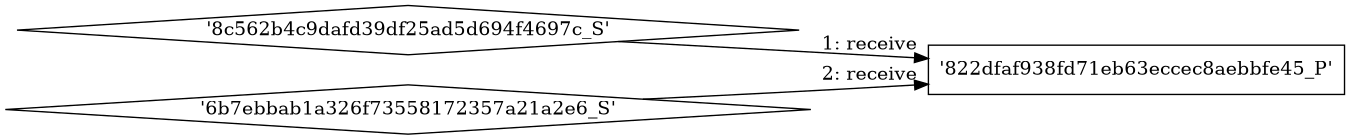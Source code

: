 digraph "D:\Learning\Paper\apt\基于CTI的攻击预警\Dataset\攻击图\ASGfromALLCTI\Massive GoldenEye Ransomware Campaign Slams worldwide users.dot" {
rankdir="LR"
size="9"
fixedsize="false"
splines="true"
nodesep=0.3
ranksep=0
fontsize=10
overlap="scalexy"
engine= "neato"
	"'822dfaf938fd71eb63eccec8aebbfe45_P'" [node_type=Process shape=box]
	"'8c562b4c9dafd39df25ad5d694f4697c_S'" [node_type=Socket shape=diamond]
	"'8c562b4c9dafd39df25ad5d694f4697c_S'" -> "'822dfaf938fd71eb63eccec8aebbfe45_P'" [label="1: receive"]
	"'822dfaf938fd71eb63eccec8aebbfe45_P'" [node_type=Process shape=box]
	"'6b7ebbab1a326f73558172357a21a2e6_S'" [node_type=Socket shape=diamond]
	"'6b7ebbab1a326f73558172357a21a2e6_S'" -> "'822dfaf938fd71eb63eccec8aebbfe45_P'" [label="2: receive"]
}
